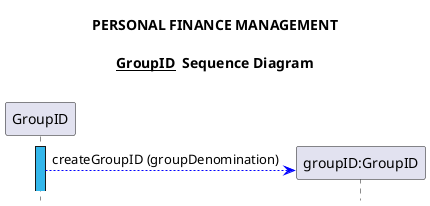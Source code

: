 @startuml
!define LIGHTBLUE
'!includeurl https://raw.githubusercontent.com/Drakemor/RedDress-PlantUML/master/style.puml

'__Title
title
PERSONAL FINANCE MANAGEMENT

<u>GroupID</u>  Sequence Diagram

end title

hide footbox

participant "GroupID"
                    activate "GroupID" #34b7eb
"GroupID" [#blue]--> "groupID:GroupID" **: createGroupID (groupDenomination)

@enduml